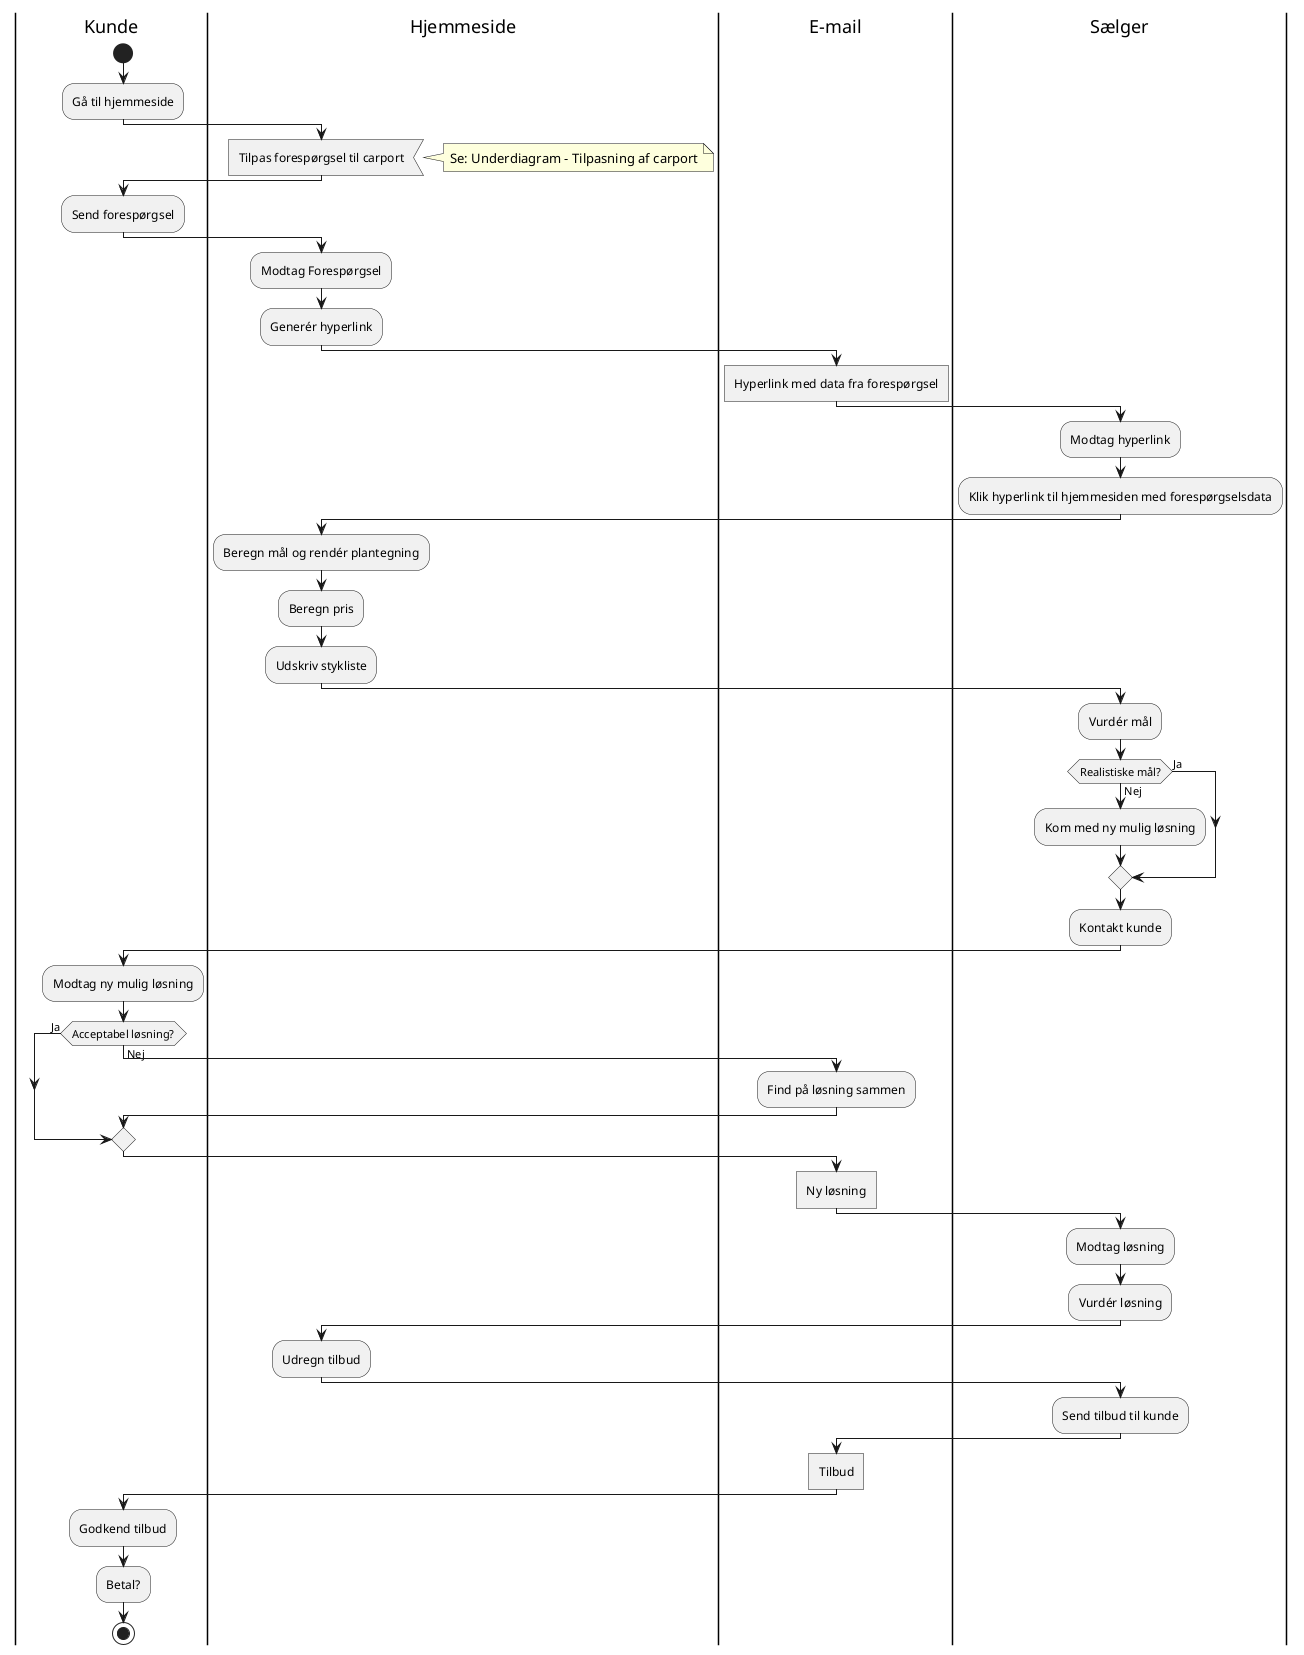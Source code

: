 @startuml
'https://plantuml.com/activity-diagram-beta

|Kunde|
start
:Gå til hjemmeside;
|Hjemmeside|
:Tilpas forespørgsel til carport<
note right:Se: Underdiagram - Tilpasning af carport
|Kunde|
:Send forespørgsel;
|Hjemmeside|
:Modtag Forespørgsel;
:Generér hyperlink;
|E-mail|
:Hyperlink med data fra forespørgsel]
|Sælger|
:Modtag hyperlink;
:Klik hyperlink til hjemmesiden med forespørgselsdata;
|Hjemmeside|
:Beregn mål og rendér plantegning;
:Beregn pris;
:Udskriv stykliste;
|Sælger|
:Vurdér mål;
if(Realistiske mål?) is (Nej) then
:Kom med ny mulig løsning;
else (Ja)
end if
:Kontakt kunde;
|Kunde|
:Modtag ny mulig løsning;
if (Acceptabel løsning?) is (Nej) then
|E-mail|
:Find på løsning sammen;
else (Ja)
end if
:Ny løsning]
|Sælger|
:Modtag løsning;
:Vurdér løsning;
|Hjemmeside|
:Udregn tilbud;
|Sælger|
:Send tilbud til kunde;
|E-mail|
:Tilbud]
|Kunde|
:Godkend tilbud;
:Betal?;
stop

@enduml
